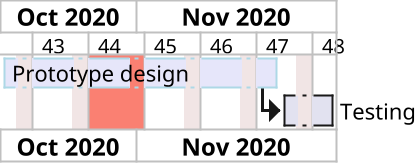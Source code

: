 {
  "sha1": "l7kdp9zvie8d4b7et7gwvskgvlox3od",
  "insertion": {
    "when": "2024-06-03T18:59:33.821Z",
    "url": "https://forum.plantuml.net/12415/gantt-issues-coloring-current-during-printscale-weekly-closed?show=13435#c13435",
    "user": "plantuml@gmail.com"
  }
}
@startgantt
scale 2
printscale weekly
2020/10/26 to 2020/11/01 are colored in salmon
sunday are closed
saturday are closed

Project starts the 2020-10-15
[Prototype design] as [TASK1] lasts 25 days
[TASK1] is colored in Lavender/LightBlue
[Testing] lasts 5 days
[TASK1]->[Testing]


@endgantt
